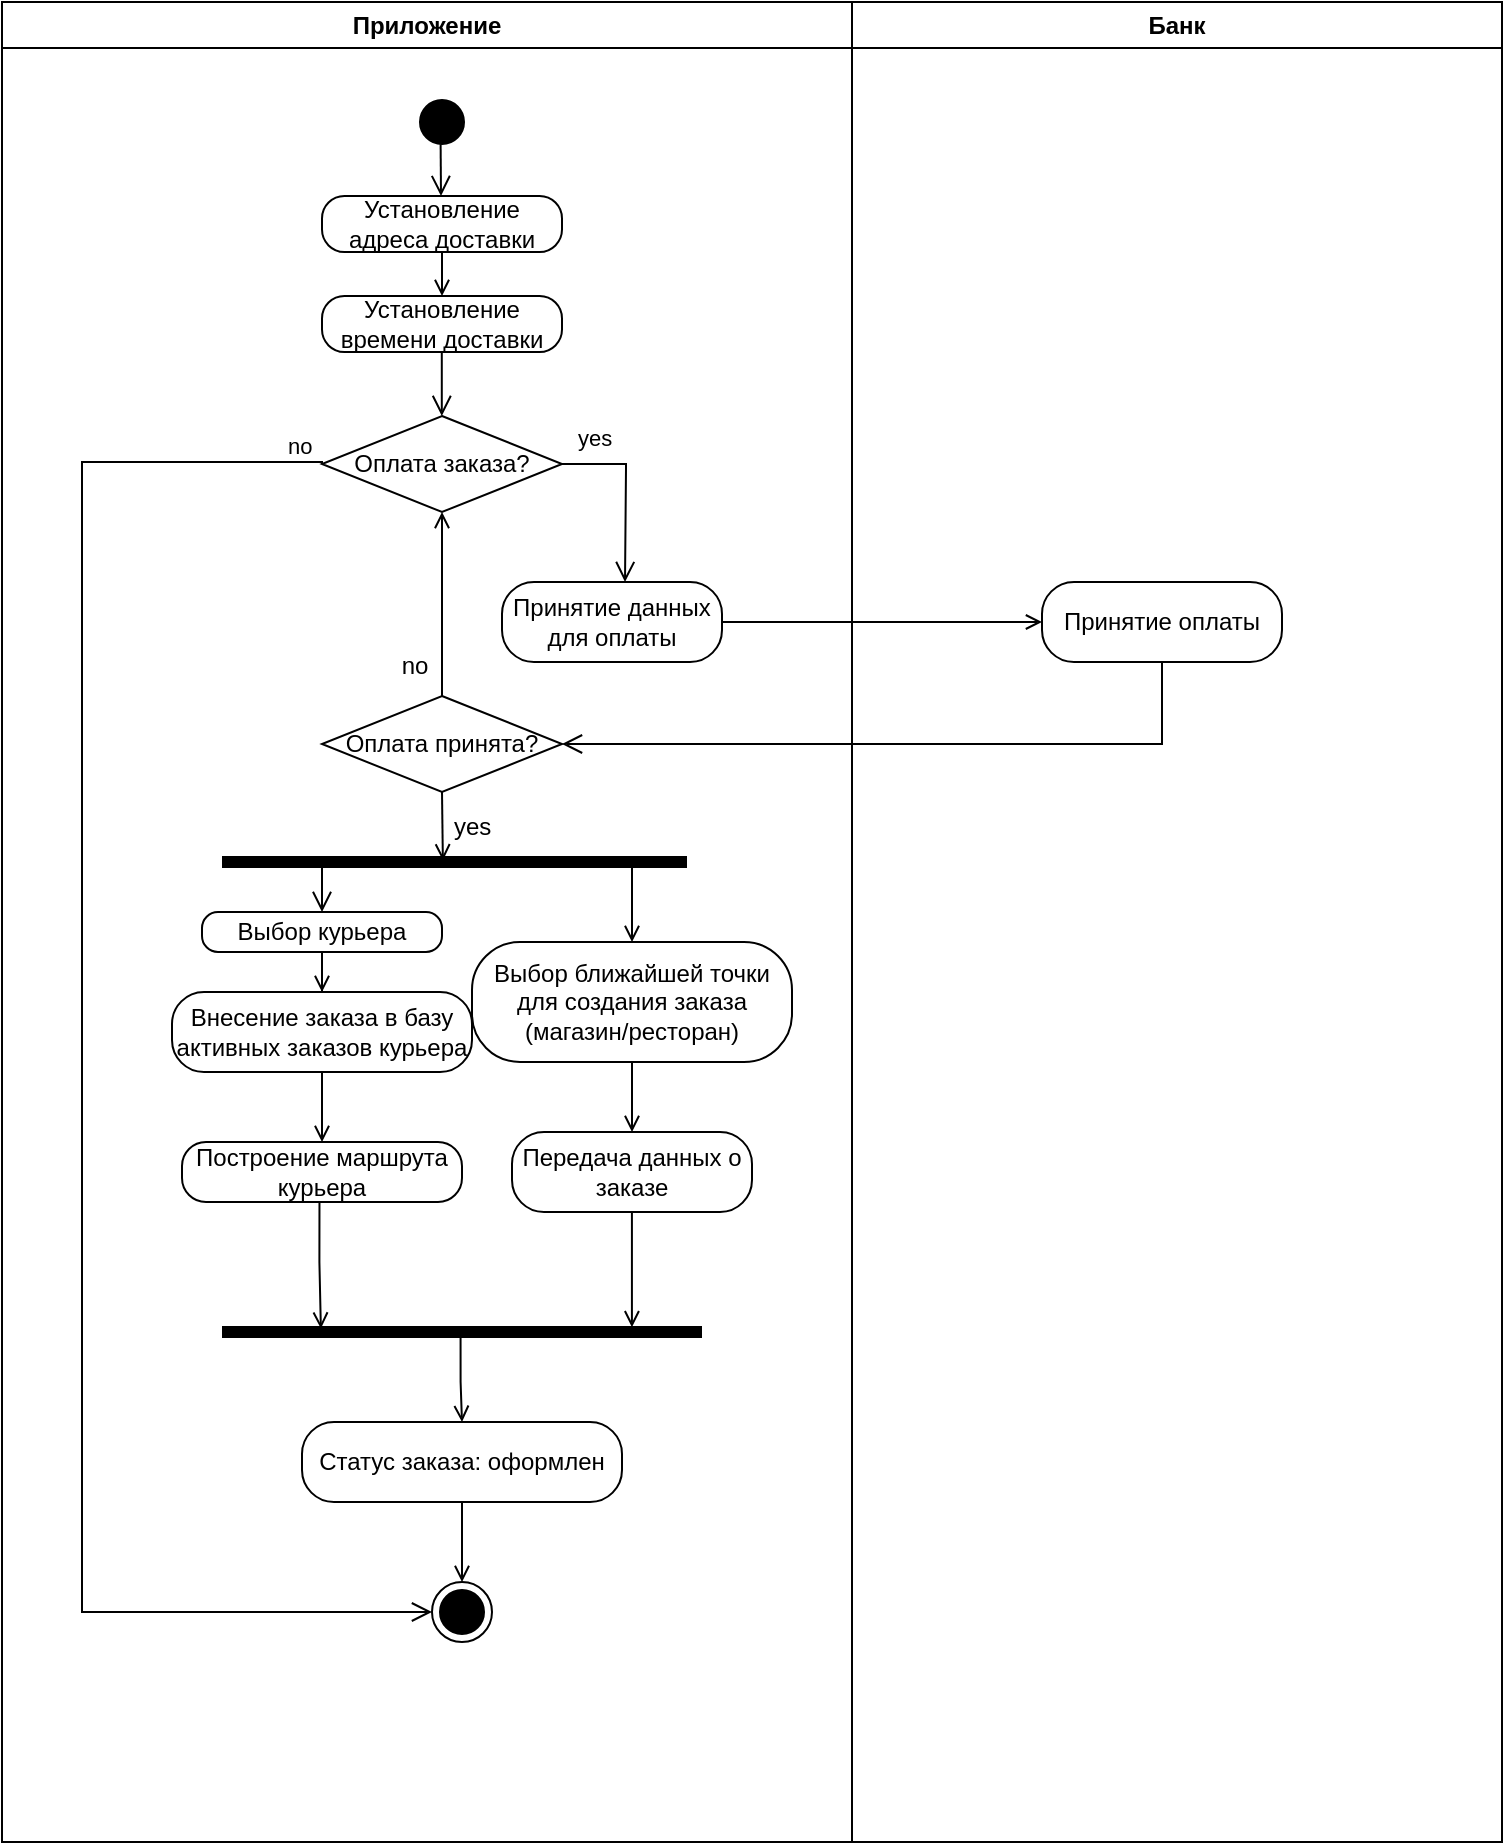 <mxfile version="24.4.4" type="github">
  <diagram name="Page-1" id="e7e014a7-5840-1c2e-5031-d8a46d1fe8dd">
    <mxGraphModel dx="557" dy="315" grid="1" gridSize="10" guides="1" tooltips="1" connect="1" arrows="1" fold="1" page="1" pageScale="1" pageWidth="1169" pageHeight="826" background="none" math="0" shadow="0">
      <root>
        <mxCell id="0" />
        <mxCell id="1" parent="0" />
        <mxCell id="3" value="Банк" style="swimlane;whiteSpace=wrap" parent="1" vertex="1">
          <mxGeometry x="445" y="180" width="325" height="920" as="geometry" />
        </mxCell>
        <mxCell id="6WPj77ubRBhvYXVLYecv-57" value="Принятие оплаты" style="rounded=1;whiteSpace=wrap;html=1;arcSize=40;" vertex="1" parent="3">
          <mxGeometry x="95" y="290" width="120" height="40" as="geometry" />
        </mxCell>
        <mxCell id="2" value="Приложение" style="swimlane;whiteSpace=wrap" parent="1" vertex="1">
          <mxGeometry x="20" y="180" width="425" height="920" as="geometry" />
        </mxCell>
        <mxCell id="5" value="" style="ellipse;shape=startState;fillColor=#000000;strokeColor=#000000;" parent="2" vertex="1">
          <mxGeometry x="205" y="45" width="30" height="30" as="geometry" />
        </mxCell>
        <mxCell id="6" value="" style="edgeStyle=elbowEdgeStyle;elbow=horizontal;verticalAlign=bottom;endArrow=open;endSize=8;strokeColor=#000000;endFill=1;rounded=0;exitX=0.477;exitY=0.87;exitDx=0;exitDy=0;exitPerimeter=0;" parent="2" source="5" edge="1">
          <mxGeometry x="100" y="40" as="geometry">
            <mxPoint x="219.5" y="97" as="targetPoint" />
            <mxPoint x="219.5" y="87" as="sourcePoint" />
          </mxGeometry>
        </mxCell>
        <mxCell id="6WPj77ubRBhvYXVLYecv-46" style="edgeStyle=orthogonalEdgeStyle;rounded=0;orthogonalLoop=1;jettySize=auto;html=1;endArrow=open;endFill=0;" edge="1" parent="2" source="6WPj77ubRBhvYXVLYecv-44">
          <mxGeometry relative="1" as="geometry">
            <mxPoint x="220" y="147" as="targetPoint" />
          </mxGeometry>
        </mxCell>
        <mxCell id="6WPj77ubRBhvYXVLYecv-44" value="Установление адреса доставки" style="rounded=1;whiteSpace=wrap;html=1;arcSize=40;" vertex="1" parent="2">
          <mxGeometry x="160" y="97" width="120" height="28" as="geometry" />
        </mxCell>
        <mxCell id="6WPj77ubRBhvYXVLYecv-49" value="Установление времени доставки" style="rounded=1;whiteSpace=wrap;html=1;arcSize=40;" vertex="1" parent="2">
          <mxGeometry x="160" y="147" width="120" height="28" as="geometry" />
        </mxCell>
        <mxCell id="6WPj77ubRBhvYXVLYecv-50" value="" style="edgeStyle=orthogonalEdgeStyle;html=1;verticalAlign=bottom;endArrow=open;endSize=8;rounded=0;" edge="1" parent="2">
          <mxGeometry relative="1" as="geometry">
            <mxPoint x="219.9" y="207" as="targetPoint" />
            <mxPoint x="219.9" y="175" as="sourcePoint" />
            <Array as="points">
              <mxPoint x="220.4" y="191" />
              <mxPoint x="219.4" y="191" />
            </Array>
          </mxGeometry>
        </mxCell>
        <mxCell id="6WPj77ubRBhvYXVLYecv-53" value="Оплата заказа?" style="rhombus;whiteSpace=wrap;html=1;" vertex="1" parent="2">
          <mxGeometry x="160" y="207" width="120" height="48" as="geometry" />
        </mxCell>
        <mxCell id="6WPj77ubRBhvYXVLYecv-55" value="no" style="edgeStyle=orthogonalEdgeStyle;html=1;align=left;verticalAlign=top;endArrow=open;endSize=8;strokeColor=#000000;rounded=0;exitX=0;exitY=0.5;exitDx=0;exitDy=0;entryX=0;entryY=0.5;entryDx=0;entryDy=0;" edge="1" source="6WPj77ubRBhvYXVLYecv-53" parent="2" target="6WPj77ubRBhvYXVLYecv-98">
          <mxGeometry x="-0.954" y="-21" relative="1" as="geometry">
            <mxPoint x="50" y="810" as="targetPoint" />
            <mxPoint x="84.5" y="233" as="sourcePoint" />
            <Array as="points">
              <mxPoint x="40" y="230" />
              <mxPoint x="40" y="805" />
            </Array>
            <mxPoint as="offset" />
          </mxGeometry>
        </mxCell>
        <mxCell id="6WPj77ubRBhvYXVLYecv-59" value="Принятие данных для оплаты" style="rounded=1;whiteSpace=wrap;html=1;arcSize=40;" vertex="1" parent="2">
          <mxGeometry x="250" y="290" width="110" height="40" as="geometry" />
        </mxCell>
        <mxCell id="6WPj77ubRBhvYXVLYecv-54" value="yes" style="edgeStyle=orthogonalEdgeStyle;html=1;align=left;verticalAlign=bottom;endArrow=open;endSize=8;strokeColor=#000000;rounded=0;" edge="1" parent="2">
          <mxGeometry x="-0.773" y="4" relative="1" as="geometry">
            <mxPoint x="311.5" y="290" as="targetPoint" />
            <mxPoint x="285.5" y="231" as="sourcePoint" />
            <Array as="points">
              <mxPoint x="280" y="231" />
              <mxPoint x="312" y="231" />
              <mxPoint x="312" y="233" />
              <mxPoint x="312" y="233" />
            </Array>
            <mxPoint as="offset" />
          </mxGeometry>
        </mxCell>
        <mxCell id="6WPj77ubRBhvYXVLYecv-69" style="edgeStyle=orthogonalEdgeStyle;rounded=0;orthogonalLoop=1;jettySize=auto;html=1;entryX=0.5;entryY=1;entryDx=0;entryDy=0;endArrow=open;endFill=0;" edge="1" parent="2" source="6WPj77ubRBhvYXVLYecv-66" target="6WPj77ubRBhvYXVLYecv-53">
          <mxGeometry relative="1" as="geometry" />
        </mxCell>
        <mxCell id="6WPj77ubRBhvYXVLYecv-66" value="Оплата принята?" style="rhombus;whiteSpace=wrap;html=1;" vertex="1" parent="2">
          <mxGeometry x="160" y="347" width="120" height="48" as="geometry" />
        </mxCell>
        <mxCell id="6WPj77ubRBhvYXVLYecv-70" value="no" style="text;html=1;align=center;verticalAlign=middle;resizable=0;points=[];autosize=1;strokeColor=none;fillColor=none;" vertex="1" parent="2">
          <mxGeometry x="185.5" y="317" width="40" height="30" as="geometry" />
        </mxCell>
        <mxCell id="6WPj77ubRBhvYXVLYecv-84" style="edgeStyle=orthogonalEdgeStyle;rounded=0;orthogonalLoop=1;jettySize=auto;html=1;exitX=0.863;exitY=0.411;exitDx=0;exitDy=0;exitPerimeter=0;entryX=0.5;entryY=0;entryDx=0;entryDy=0;endArrow=open;endFill=0;" edge="1" parent="2" source="6WPj77ubRBhvYXVLYecv-72" target="6WPj77ubRBhvYXVLYecv-82">
          <mxGeometry relative="1" as="geometry">
            <mxPoint x="309.75" y="485" as="targetPoint" />
            <mxPoint x="309.761" y="435" as="sourcePoint" />
            <Array as="points">
              <mxPoint x="315" y="429" />
            </Array>
          </mxGeometry>
        </mxCell>
        <mxCell id="6WPj77ubRBhvYXVLYecv-72" value="" style="shape=line;html=1;strokeWidth=6;" vertex="1" parent="2">
          <mxGeometry x="110" y="425" width="232.5" height="10" as="geometry" />
        </mxCell>
        <mxCell id="6WPj77ubRBhvYXVLYecv-76" value="Выбор курьера" style="rounded=1;whiteSpace=wrap;html=1;arcSize=40;" vertex="1" parent="2">
          <mxGeometry x="100" y="455" width="120" height="20" as="geometry" />
        </mxCell>
        <mxCell id="6WPj77ubRBhvYXVLYecv-73" value="" style="edgeStyle=orthogonalEdgeStyle;html=1;verticalAlign=bottom;endArrow=open;endSize=8;rounded=0;exitX=0.2;exitY=0.654;exitDx=0;exitDy=0;exitPerimeter=0;" edge="1" source="6WPj77ubRBhvYXVLYecv-72" parent="2" target="6WPj77ubRBhvYXVLYecv-76">
          <mxGeometry relative="1" as="geometry">
            <mxPoint x="160" y="465" as="targetPoint" />
            <mxPoint x="159.869" y="467" as="sourcePoint" />
            <Array as="points">
              <mxPoint x="160" y="432" />
            </Array>
          </mxGeometry>
        </mxCell>
        <mxCell id="6WPj77ubRBhvYXVLYecv-78" value="Внесение заказа в базу активных заказов курьера" style="rounded=1;whiteSpace=wrap;html=1;arcSize=40;" vertex="1" parent="2">
          <mxGeometry x="85" y="495" width="150" height="40" as="geometry" />
        </mxCell>
        <mxCell id="6WPj77ubRBhvYXVLYecv-77" style="edgeStyle=orthogonalEdgeStyle;rounded=0;orthogonalLoop=1;jettySize=auto;html=1;endArrow=open;endFill=0;" edge="1" parent="2" source="6WPj77ubRBhvYXVLYecv-76" target="6WPj77ubRBhvYXVLYecv-78">
          <mxGeometry relative="1" as="geometry">
            <mxPoint x="160" y="490" as="targetPoint" />
            <Array as="points" />
          </mxGeometry>
        </mxCell>
        <mxCell id="6WPj77ubRBhvYXVLYecv-80" value="Построение маршрута курьера" style="rounded=1;whiteSpace=wrap;html=1;arcSize=40;" vertex="1" parent="2">
          <mxGeometry x="90" y="570" width="140" height="30" as="geometry" />
        </mxCell>
        <mxCell id="6WPj77ubRBhvYXVLYecv-79" style="edgeStyle=orthogonalEdgeStyle;rounded=0;orthogonalLoop=1;jettySize=auto;html=1;endArrow=open;endFill=0;entryX=0.5;entryY=0;entryDx=0;entryDy=0;" edge="1" parent="2" target="6WPj77ubRBhvYXVLYecv-80">
          <mxGeometry relative="1" as="geometry">
            <mxPoint x="160" y="555" as="targetPoint" />
            <mxPoint x="160" y="535" as="sourcePoint" />
          </mxGeometry>
        </mxCell>
        <mxCell id="6WPj77ubRBhvYXVLYecv-82" value="Выбор ближайшей точки для создания заказа (магазин/ресторан)" style="rounded=1;whiteSpace=wrap;html=1;arcSize=40;" vertex="1" parent="2">
          <mxGeometry x="235" y="470" width="160" height="60" as="geometry" />
        </mxCell>
        <mxCell id="6WPj77ubRBhvYXVLYecv-85" style="edgeStyle=orthogonalEdgeStyle;rounded=0;orthogonalLoop=1;jettySize=auto;html=1;exitX=0.5;exitY=1;exitDx=0;exitDy=0;entryX=0.475;entryY=0.419;entryDx=0;entryDy=0;entryPerimeter=0;endArrow=open;endFill=0;" edge="1" parent="2" source="6WPj77ubRBhvYXVLYecv-66" target="6WPj77ubRBhvYXVLYecv-72">
          <mxGeometry relative="1" as="geometry" />
        </mxCell>
        <mxCell id="6WPj77ubRBhvYXVLYecv-87" value="yes" style="text;strokeColor=none;fillColor=none;align=left;verticalAlign=middle;spacingTop=-1;spacingLeft=4;spacingRight=4;rotatable=0;labelPosition=right;points=[];portConstraint=eastwest;" vertex="1" parent="2">
          <mxGeometry x="200" y="405" width="20" height="14" as="geometry" />
        </mxCell>
        <mxCell id="6WPj77ubRBhvYXVLYecv-90" value="" style="shape=line;html=1;strokeWidth=6;" vertex="1" parent="2">
          <mxGeometry x="110" y="660" width="240" height="10" as="geometry" />
        </mxCell>
        <mxCell id="6WPj77ubRBhvYXVLYecv-89" value="Передача данных о заказе" style="rounded=1;whiteSpace=wrap;html=1;arcSize=40;" vertex="1" parent="2">
          <mxGeometry x="255" y="565" width="120" height="40" as="geometry" />
        </mxCell>
        <mxCell id="6WPj77ubRBhvYXVLYecv-88" style="edgeStyle=orthogonalEdgeStyle;rounded=0;orthogonalLoop=1;jettySize=auto;html=1;endArrow=open;endFill=0;" edge="1" parent="2" source="6WPj77ubRBhvYXVLYecv-82" target="6WPj77ubRBhvYXVLYecv-89">
          <mxGeometry relative="1" as="geometry">
            <mxPoint x="330" y="555" as="targetPoint" />
            <Array as="points">
              <mxPoint x="315" y="540" />
              <mxPoint x="315" y="540" />
            </Array>
          </mxGeometry>
        </mxCell>
        <mxCell id="6WPj77ubRBhvYXVLYecv-92" style="edgeStyle=orthogonalEdgeStyle;rounded=0;orthogonalLoop=1;jettySize=auto;html=1;endArrow=open;endFill=0;entryX=0.854;entryY=0.261;entryDx=0;entryDy=0;entryPerimeter=0;" edge="1" parent="2" source="6WPj77ubRBhvYXVLYecv-89" target="6WPj77ubRBhvYXVLYecv-90">
          <mxGeometry relative="1" as="geometry">
            <mxPoint x="315" y="605" as="targetPoint" />
          </mxGeometry>
        </mxCell>
        <mxCell id="6WPj77ubRBhvYXVLYecv-93" style="edgeStyle=orthogonalEdgeStyle;rounded=0;orthogonalLoop=1;jettySize=auto;html=1;endArrow=open;endFill=0;entryX=0.206;entryY=0.33;entryDx=0;entryDy=0;entryPerimeter=0;exitX=0.491;exitY=0.994;exitDx=0;exitDy=0;exitPerimeter=0;" edge="1" parent="2" source="6WPj77ubRBhvYXVLYecv-80" target="6WPj77ubRBhvYXVLYecv-90">
          <mxGeometry relative="1" as="geometry">
            <mxPoint x="160" y="585" as="sourcePoint" />
            <mxPoint x="160" y="605" as="targetPoint" />
          </mxGeometry>
        </mxCell>
        <mxCell id="6WPj77ubRBhvYXVLYecv-99" style="edgeStyle=orthogonalEdgeStyle;rounded=0;orthogonalLoop=1;jettySize=auto;html=1;entryX=0.5;entryY=0;entryDx=0;entryDy=0;endArrow=open;endFill=0;" edge="1" parent="2" source="6WPj77ubRBhvYXVLYecv-97" target="6WPj77ubRBhvYXVLYecv-98">
          <mxGeometry relative="1" as="geometry" />
        </mxCell>
        <mxCell id="6WPj77ubRBhvYXVLYecv-97" value="Статус заказа: оформлен" style="rounded=1;whiteSpace=wrap;html=1;arcSize=40;" vertex="1" parent="2">
          <mxGeometry x="150" y="710" width="160" height="40" as="geometry" />
        </mxCell>
        <mxCell id="6WPj77ubRBhvYXVLYecv-94" style="edgeStyle=orthogonalEdgeStyle;rounded=0;orthogonalLoop=1;jettySize=auto;html=1;exitX=0.497;exitY=0.437;exitDx=0;exitDy=0;exitPerimeter=0;endArrow=open;endFill=0;" edge="1" parent="2" source="6WPj77ubRBhvYXVLYecv-90" target="6WPj77ubRBhvYXVLYecv-97">
          <mxGeometry relative="1" as="geometry">
            <mxPoint x="229" y="635" as="targetPoint" />
          </mxGeometry>
        </mxCell>
        <mxCell id="6WPj77ubRBhvYXVLYecv-98" value="" style="ellipse;html=1;shape=endState;fillColor=#000000;" vertex="1" parent="2">
          <mxGeometry x="215" y="790" width="30" height="30" as="geometry" />
        </mxCell>
        <mxCell id="6WPj77ubRBhvYXVLYecv-65" style="edgeStyle=orthogonalEdgeStyle;rounded=0;orthogonalLoop=1;jettySize=auto;html=1;entryX=0;entryY=0.5;entryDx=0;entryDy=0;endArrow=open;endFill=0;" edge="1" parent="1" source="6WPj77ubRBhvYXVLYecv-59" target="6WPj77ubRBhvYXVLYecv-57">
          <mxGeometry relative="1" as="geometry" />
        </mxCell>
        <mxCell id="6WPj77ubRBhvYXVLYecv-58" value="" style="edgeStyle=orthogonalEdgeStyle;html=1;verticalAlign=bottom;endArrow=open;endSize=8;rounded=0;entryX=1;entryY=0.5;entryDx=0;entryDy=0;" edge="1" source="6WPj77ubRBhvYXVLYecv-57" parent="1" target="6WPj77ubRBhvYXVLYecv-66">
          <mxGeometry relative="1" as="geometry">
            <mxPoint x="585.5" y="492" as="targetPoint" />
            <Array as="points">
              <mxPoint x="600" y="494" />
            </Array>
          </mxGeometry>
        </mxCell>
      </root>
    </mxGraphModel>
  </diagram>
</mxfile>

